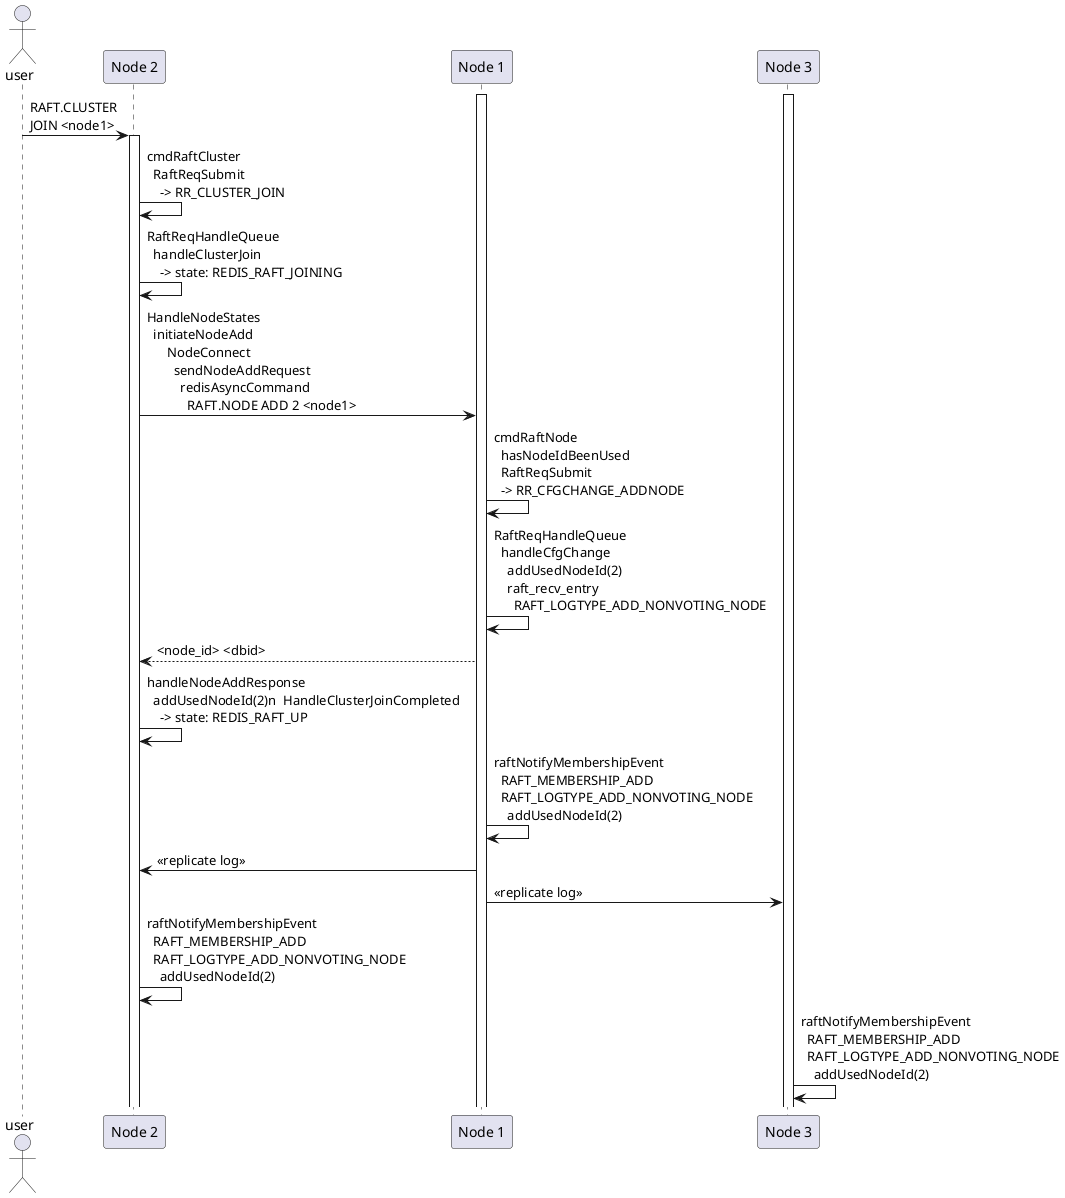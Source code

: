# Sequence Diagrams

The data flow diagrams are generated with [PlantUML](https://plantuml.com).

To edit them interactively, it's easiest to use PyCharm (or any other JetBrains IDE)
with the builtin support for Markdown with embedded PlantUML.

## Editing with PyCharm

[Follow the instructions](https://www.jetbrains.com/help/idea/markdown.html)
to configure the Markdown editor with PlantUML support.

## Rendering to SVG

Make sure to install the PlantUML CLI (`brew install plantuml` on a Mac).

Then, run:

    plantuml -tsvg *.puml


# CLUSTER INIT

## node 1

    RAFT.CLUSTER INIT
        cmdRaftCluster
            RaftReqSubmit RR_CLUSTER_INIT -> rqueue
            
        RaftReqHandleQueue [loop] -> RaftReqHandlers
            handleClusterInit
                initCluster
                    initRaftLibrary
                    raft_add_node
                    appendRaftCfgChangeEntry RAFT_LOGTYPE_ADD_NODE


# CLUSTER JOIN

@startuml

actor user
participant "Node 2" as node2
participant "Node 1" as node1
participant "Node 3" as node3

activate node1
activate node3

user -> node2: RAFT.CLUSTER\nJOIN <node1>
activate node2
node2 -> node2: cmdRaftCluster\n  RaftReqSubmit\n    -> RR_CLUSTER_JOIN
node2 -> node2: RaftReqHandleQueue\n  handleClusterJoin\n    -> state: REDIS_RAFT_JOINING
node2 -> node1: HandleNodeStates\n  initiateNodeAdd\n      NodeConnect\n        sendNodeAddRequest\n          redisAsyncCommand\n            RAFT.NODE ADD 2 <node1>

node1 -> node1: cmdRaftNode\n  hasNodeIdBeenUsed\n  RaftReqSubmit\n  -> RR_CFGCHANGE_ADDNODE
node1 -> node1: RaftReqHandleQueue\n  handleCfgChange\n    addUsedNodeId(2)\n    raft_recv_entry\n      RAFT_LOGTYPE_ADD_NONVOTING_NODE
node1 --> node2: <node_id> <dbid>

node2 -> node2: handleNodeAddResponse\n  addUsedNodeId(2)n  HandleClusterJoinCompleted\n    -> state: REDIS_RAFT_UP
node1 -> node1: raftNotifyMembershipEvent\n  RAFT_MEMBERSHIP_ADD\n  RAFT_LOGTYPE_ADD_NONVOTING_NODE\n    addUsedNodeId(2)
node1 -> node2: <<replicate log>>
node1 -> node3: <<replicate log>>

node2 -> node2: raftNotifyMembershipEvent\n  RAFT_MEMBERSHIP_ADD\n  RAFT_LOGTYPE_ADD_NONVOTING_NODE\n    addUsedNodeId(2)
node3 -> node3: raftNotifyMembershipEvent\n  RAFT_MEMBERSHIP_ADD\n  RAFT_LOGTYPE_ADD_NONVOTING_NODE\n    addUsedNodeId(2)

@enduml





